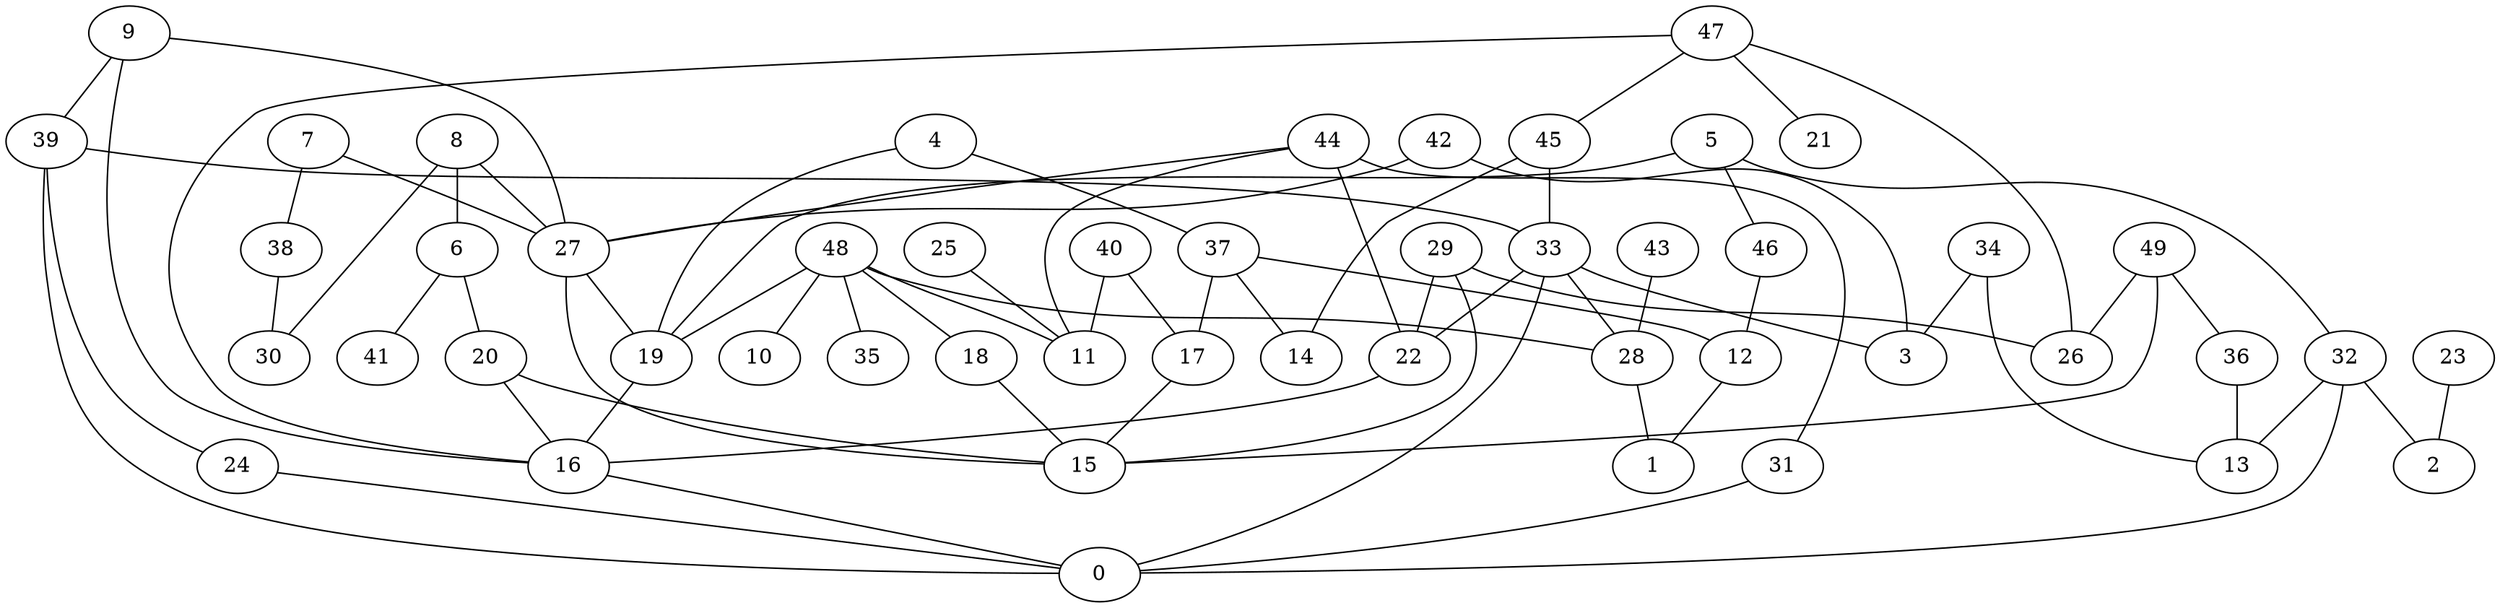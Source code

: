 digraph GG_graph {

subgraph G_graph {
edge [color = black]
"29" -> "15" [dir = none]
"46" -> "12" [dir = none]
"5" -> "19" [dir = none]
"33" -> "22" [dir = none]
"33" -> "28" [dir = none]
"4" -> "19" [dir = none]
"36" -> "13" [dir = none]
"38" -> "30" [dir = none]
"40" -> "17" [dir = none]
"17" -> "15" [dir = none]
"9" -> "39" [dir = none]
"9" -> "16" [dir = none]
"9" -> "27" [dir = none]
"7" -> "27" [dir = none]
"28" -> "1" [dir = none]
"25" -> "11" [dir = none]
"6" -> "41" [dir = none]
"6" -> "20" [dir = none]
"45" -> "14" [dir = none]
"32" -> "13" [dir = none]
"32" -> "2" [dir = none]
"32" -> "0" [dir = none]
"34" -> "13" [dir = none]
"37" -> "12" [dir = none]
"37" -> "14" [dir = none]
"19" -> "16" [dir = none]
"8" -> "30" [dir = none]
"8" -> "27" [dir = none]
"47" -> "21" [dir = none]
"47" -> "45" [dir = none]
"47" -> "26" [dir = none]
"47" -> "16" [dir = none]
"16" -> "0" [dir = none]
"49" -> "26" [dir = none]
"42" -> "3" [dir = none]
"42" -> "27" [dir = none]
"48" -> "11" [dir = none]
"48" -> "10" [dir = none]
"48" -> "18" [dir = none]
"48" -> "28" [dir = none]
"48" -> "35" [dir = none]
"48" -> "19" [dir = none]
"18" -> "15" [dir = none]
"20" -> "16" [dir = none]
"44" -> "31" [dir = none]
"31" -> "0" [dir = none]
"43" -> "28" [dir = none]
"24" -> "0" [dir = none]
"23" -> "2" [dir = none]
"29" -> "22" [dir = none]
"5" -> "46" [dir = none]
"45" -> "33" [dir = none]
"40" -> "11" [dir = none]
"27" -> "15" [dir = none]
"39" -> "0" [dir = none]
"7" -> "38" [dir = none]
"22" -> "16" [dir = none]
"33" -> "3" [dir = none]
"44" -> "22" [dir = none]
"34" -> "3" [dir = none]
"44" -> "27" [dir = none]
"44" -> "11" [dir = none]
"8" -> "6" [dir = none]
"29" -> "26" [dir = none]
"5" -> "32" [dir = none]
"27" -> "19" [dir = none]
"49" -> "36" [dir = none]
"12" -> "1" [dir = none]
"20" -> "15" [dir = none]
"33" -> "0" [dir = none]
"39" -> "33" [dir = none]
"37" -> "17" [dir = none]
"4" -> "37" [dir = none]
"39" -> "24" [dir = none]
"49" -> "15" [dir = none]
}

}

